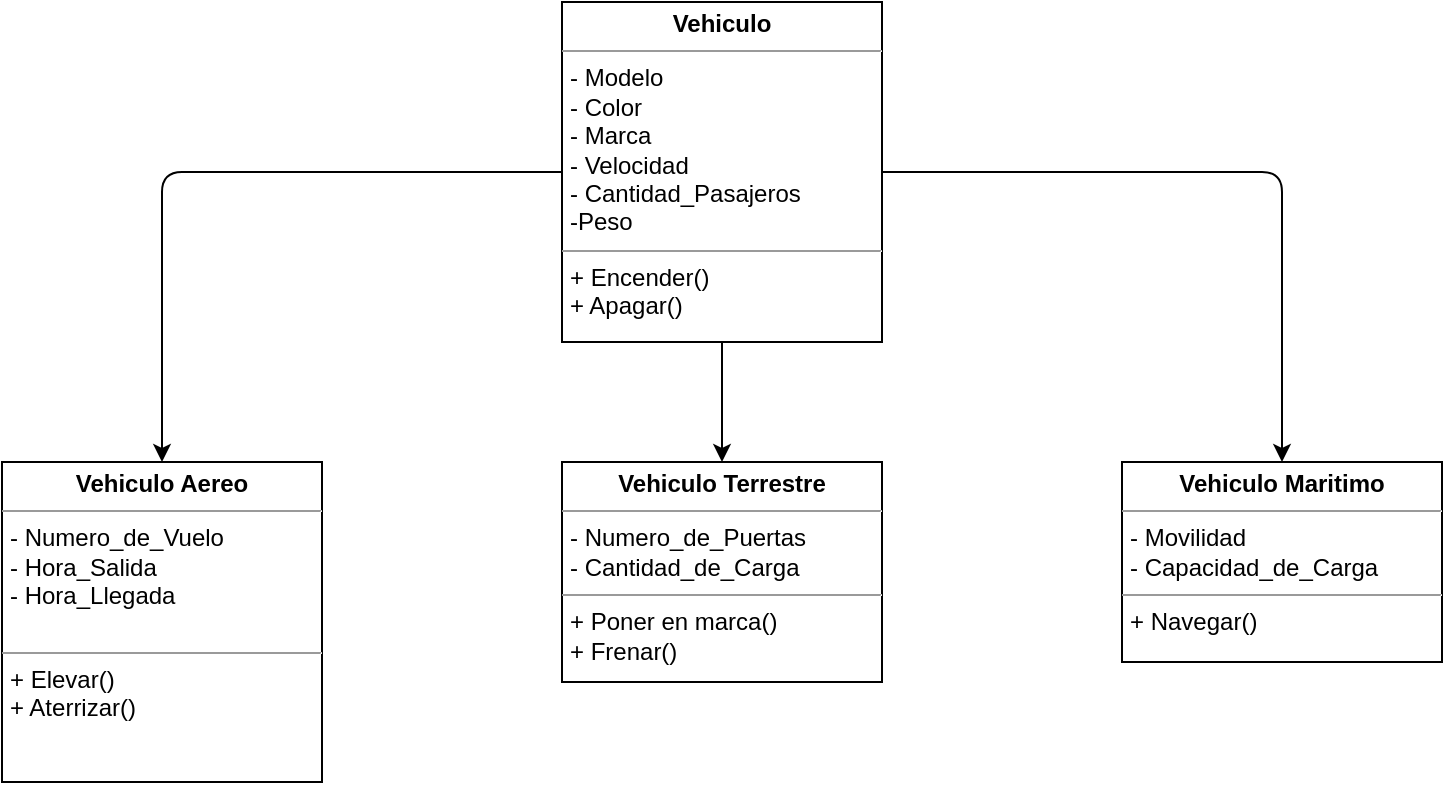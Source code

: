 <mxfile>
    <diagram id="ITIsxP6zvip-qxtoBZay" name="Página-1">
        <mxGraphModel dx="953" dy="732" grid="1" gridSize="10" guides="1" tooltips="1" connect="1" arrows="1" fold="1" page="1" pageScale="1" pageWidth="827" pageHeight="1169" math="0" shadow="0">
            <root>
                <mxCell id="0"/>
                <mxCell id="1" parent="0"/>
                <mxCell id="18" style="edgeStyle=none;html=1;entryX=0.5;entryY=0;entryDx=0;entryDy=0;" edge="1" parent="1" source="14" target="17">
                    <mxGeometry relative="1" as="geometry">
                        <Array as="points">
                            <mxPoint x="120" y="125"/>
                        </Array>
                    </mxGeometry>
                </mxCell>
                <mxCell id="19" style="edgeStyle=none;html=1;entryX=0.5;entryY=0;entryDx=0;entryDy=0;" edge="1" parent="1" source="14" target="15">
                    <mxGeometry relative="1" as="geometry"/>
                </mxCell>
                <mxCell id="20" style="edgeStyle=none;html=1;entryX=0.5;entryY=0;entryDx=0;entryDy=0;" edge="1" parent="1" source="14" target="16">
                    <mxGeometry relative="1" as="geometry">
                        <Array as="points">
                            <mxPoint x="680" y="125"/>
                        </Array>
                    </mxGeometry>
                </mxCell>
                <mxCell id="14" value="&lt;p style=&quot;margin:0px;margin-top:4px;text-align:center;&quot;&gt;&lt;b&gt;Vehiculo&lt;/b&gt;&lt;/p&gt;&lt;hr size=&quot;1&quot;&gt;&lt;p style=&quot;margin:0px;margin-left:4px;&quot;&gt;- Modelo&lt;/p&gt;&lt;p style=&quot;margin:0px;margin-left:4px;&quot;&gt;- Color&lt;/p&gt;&lt;p style=&quot;margin:0px;margin-left:4px;&quot;&gt;- Marca&lt;/p&gt;&lt;p style=&quot;margin:0px;margin-left:4px;&quot;&gt;- Velocidad&lt;/p&gt;&lt;p style=&quot;margin:0px;margin-left:4px;&quot;&gt;- Cantidad_Pasajeros&lt;/p&gt;&lt;p style=&quot;margin:0px;margin-left:4px;&quot;&gt;-Peso&lt;/p&gt;&lt;hr size=&quot;1&quot;&gt;&lt;p style=&quot;margin:0px;margin-left:4px;&quot;&gt;+ Encender()&lt;/p&gt;&lt;p style=&quot;margin:0px;margin-left:4px;&quot;&gt;+ Apagar()&lt;/p&gt;" style="verticalAlign=top;align=left;overflow=fill;fontSize=12;fontFamily=Helvetica;html=1;" parent="1" vertex="1">
                    <mxGeometry x="320" y="40" width="160" height="170" as="geometry"/>
                </mxCell>
                <mxCell id="15" value="&lt;p style=&quot;margin:0px;margin-top:4px;text-align:center;&quot;&gt;&lt;b&gt;Vehiculo Terrestre&lt;/b&gt;&lt;/p&gt;&lt;hr size=&quot;1&quot;&gt;&lt;p style=&quot;margin:0px;margin-left:4px;&quot;&gt;&lt;span style=&quot;background-color: initial;&quot;&gt;- Numero_de_Puertas&lt;/span&gt;&lt;br&gt;&lt;/p&gt;&lt;p style=&quot;margin:0px;margin-left:4px;&quot;&gt;- Cantidad_de_Carga&lt;/p&gt;&lt;hr size=&quot;1&quot;&gt;&lt;p style=&quot;margin:0px;margin-left:4px;&quot;&gt;+ Poner en marca()&lt;/p&gt;&lt;p style=&quot;margin:0px;margin-left:4px;&quot;&gt;+ Frenar()&lt;/p&gt;" style="verticalAlign=top;align=left;overflow=fill;fontSize=12;fontFamily=Helvetica;html=1;" parent="1" vertex="1">
                    <mxGeometry x="320" y="270" width="160" height="110" as="geometry"/>
                </mxCell>
                <mxCell id="16" value="&lt;p style=&quot;margin:0px;margin-top:4px;text-align:center;&quot;&gt;&lt;b&gt;Vehiculo Maritimo&lt;/b&gt;&lt;/p&gt;&lt;hr size=&quot;1&quot;&gt;&lt;p style=&quot;margin:0px;margin-left:4px;&quot;&gt;- Movilidad&lt;/p&gt;&lt;p style=&quot;margin:0px;margin-left:4px;&quot;&gt;- Capacidad_de_Carga&lt;/p&gt;&lt;hr size=&quot;1&quot;&gt;&lt;p style=&quot;margin:0px;margin-left:4px;&quot;&gt;+ Navegar()&lt;/p&gt;" style="verticalAlign=top;align=left;overflow=fill;fontSize=12;fontFamily=Helvetica;html=1;" parent="1" vertex="1">
                    <mxGeometry x="600" y="270" width="160" height="100" as="geometry"/>
                </mxCell>
                <mxCell id="17" value="&lt;p style=&quot;margin:0px;margin-top:4px;text-align:center;&quot;&gt;&lt;b&gt;Vehiculo Aereo&lt;/b&gt;&lt;/p&gt;&lt;hr size=&quot;1&quot;&gt;&lt;p style=&quot;margin:0px;margin-left:4px;&quot;&gt;&lt;span style=&quot;background-color: initial;&quot;&gt;- Numero_de_Vuelo&lt;/span&gt;&lt;br&gt;&lt;/p&gt;&lt;p style=&quot;margin:0px;margin-left:4px;&quot;&gt;- Hora_Salida&lt;/p&gt;&lt;p style=&quot;margin:0px;margin-left:4px;&quot;&gt;- Hora_Llegada&lt;/p&gt;&lt;p style=&quot;margin:0px;margin-left:4px;&quot;&gt;&lt;br&gt;&lt;/p&gt;&lt;hr size=&quot;1&quot;&gt;&lt;p style=&quot;margin:0px;margin-left:4px;&quot;&gt;+ Elevar()&lt;/p&gt;&lt;p style=&quot;margin:0px;margin-left:4px;&quot;&gt;+ Aterrizar()&lt;/p&gt;" style="verticalAlign=top;align=left;overflow=fill;fontSize=12;fontFamily=Helvetica;html=1;" parent="1" vertex="1">
                    <mxGeometry x="40" y="270" width="160" height="160" as="geometry"/>
                </mxCell>
            </root>
        </mxGraphModel>
    </diagram>
</mxfile>